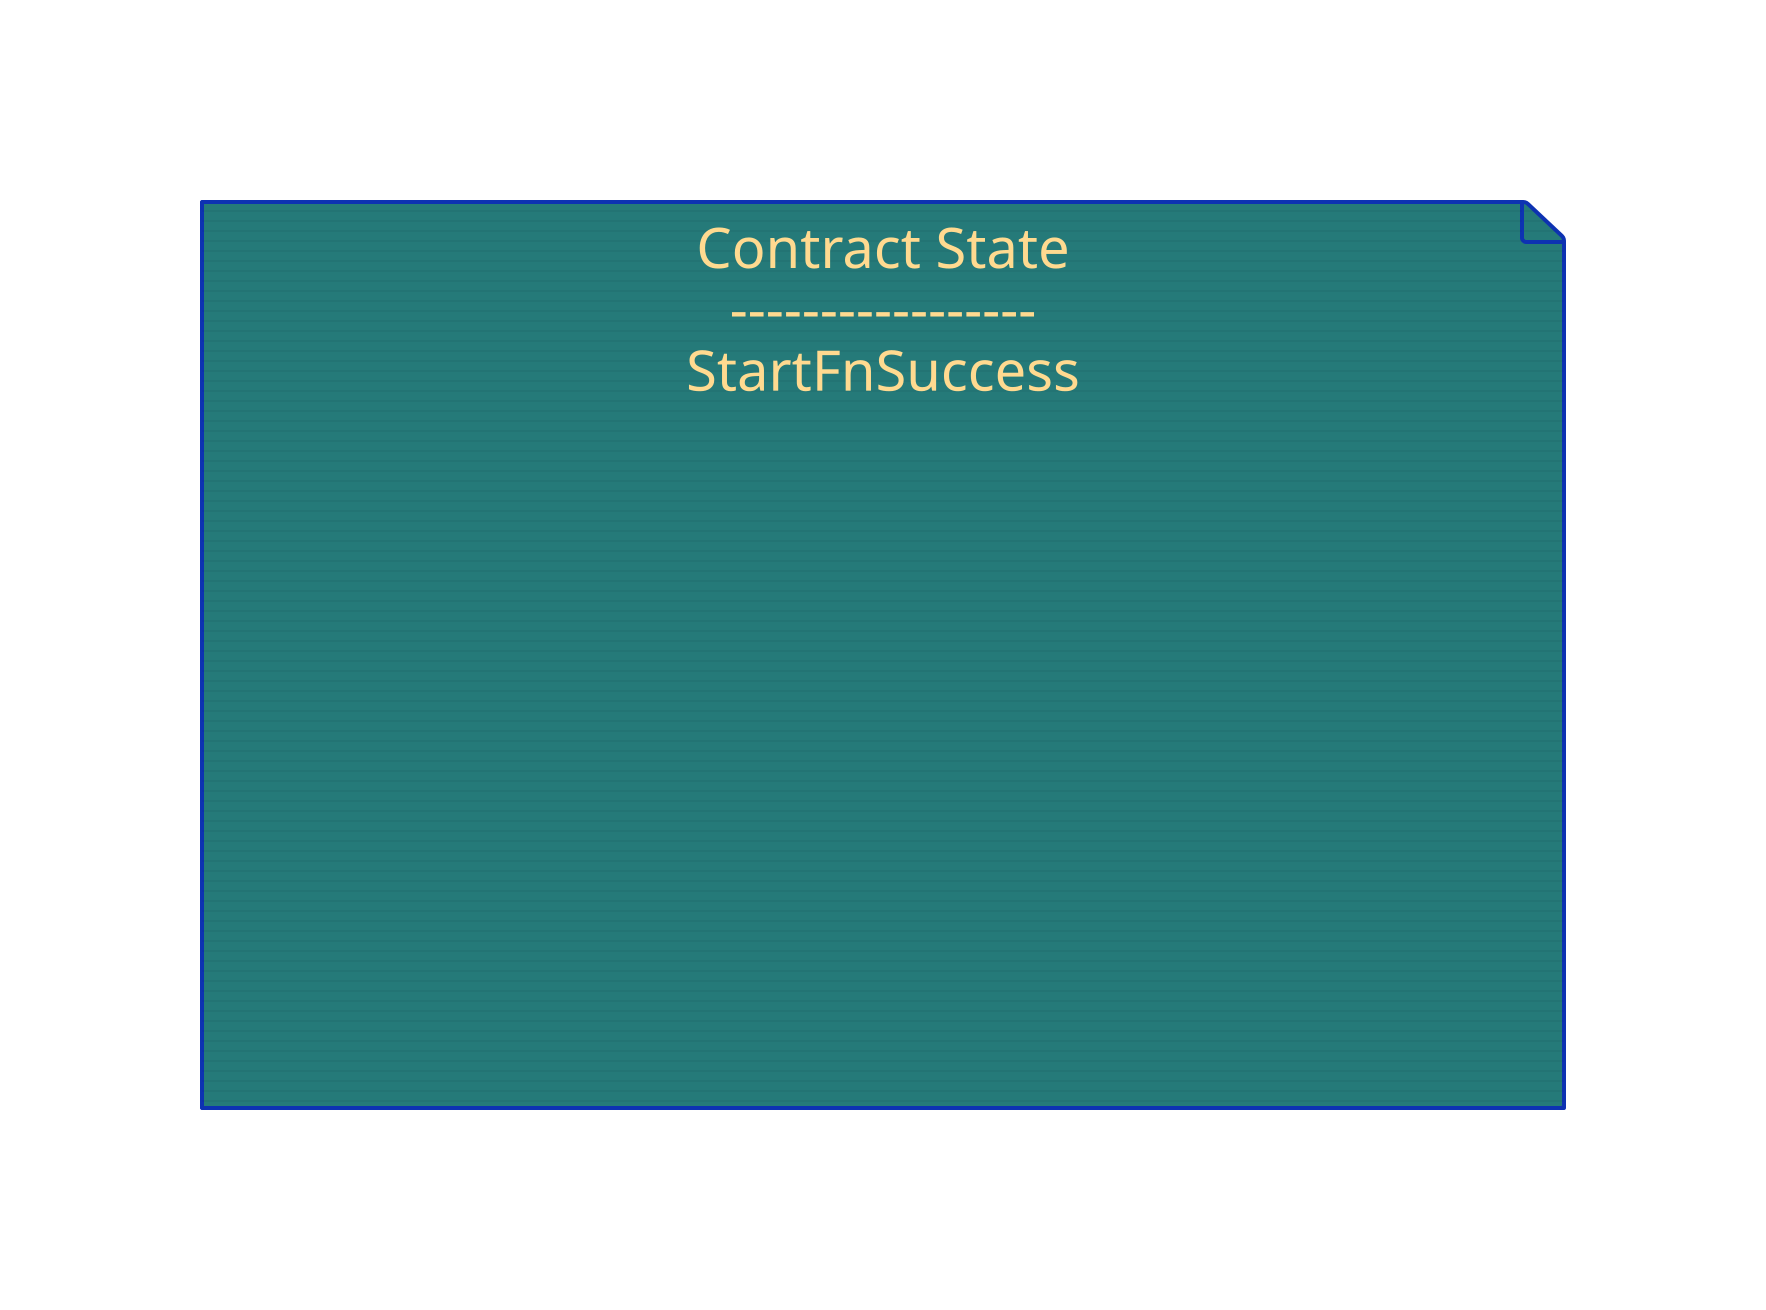 State: "Contract State\n----------------- \nStartFnSuccess" {
  shape: page
  explanation: |md
    &nbsp;
    ```javascript
     ({
        status: "unfunded",
        claimedAccountsStore: makeBigSetStore('claimed accounts'),
        rootHash: hash,
        claimedUsersStore: claimeeStore,
        internalPurse,
        totalTokensClaimed: 0n,
        distributionConfig: privateArgs.distributionSchedule,
        currentEpoch: privateArgs.distributionSchedule[0],
      })
    ```
  | {
    style.font-color: "#ffda90"
    style.font-size: 18
    style.opacity: 1
  }

  label.near: top-center
  style.fill: "#257a79"
  style.font-color: "#ffda90"
  style.fill-pattern: lines
}
